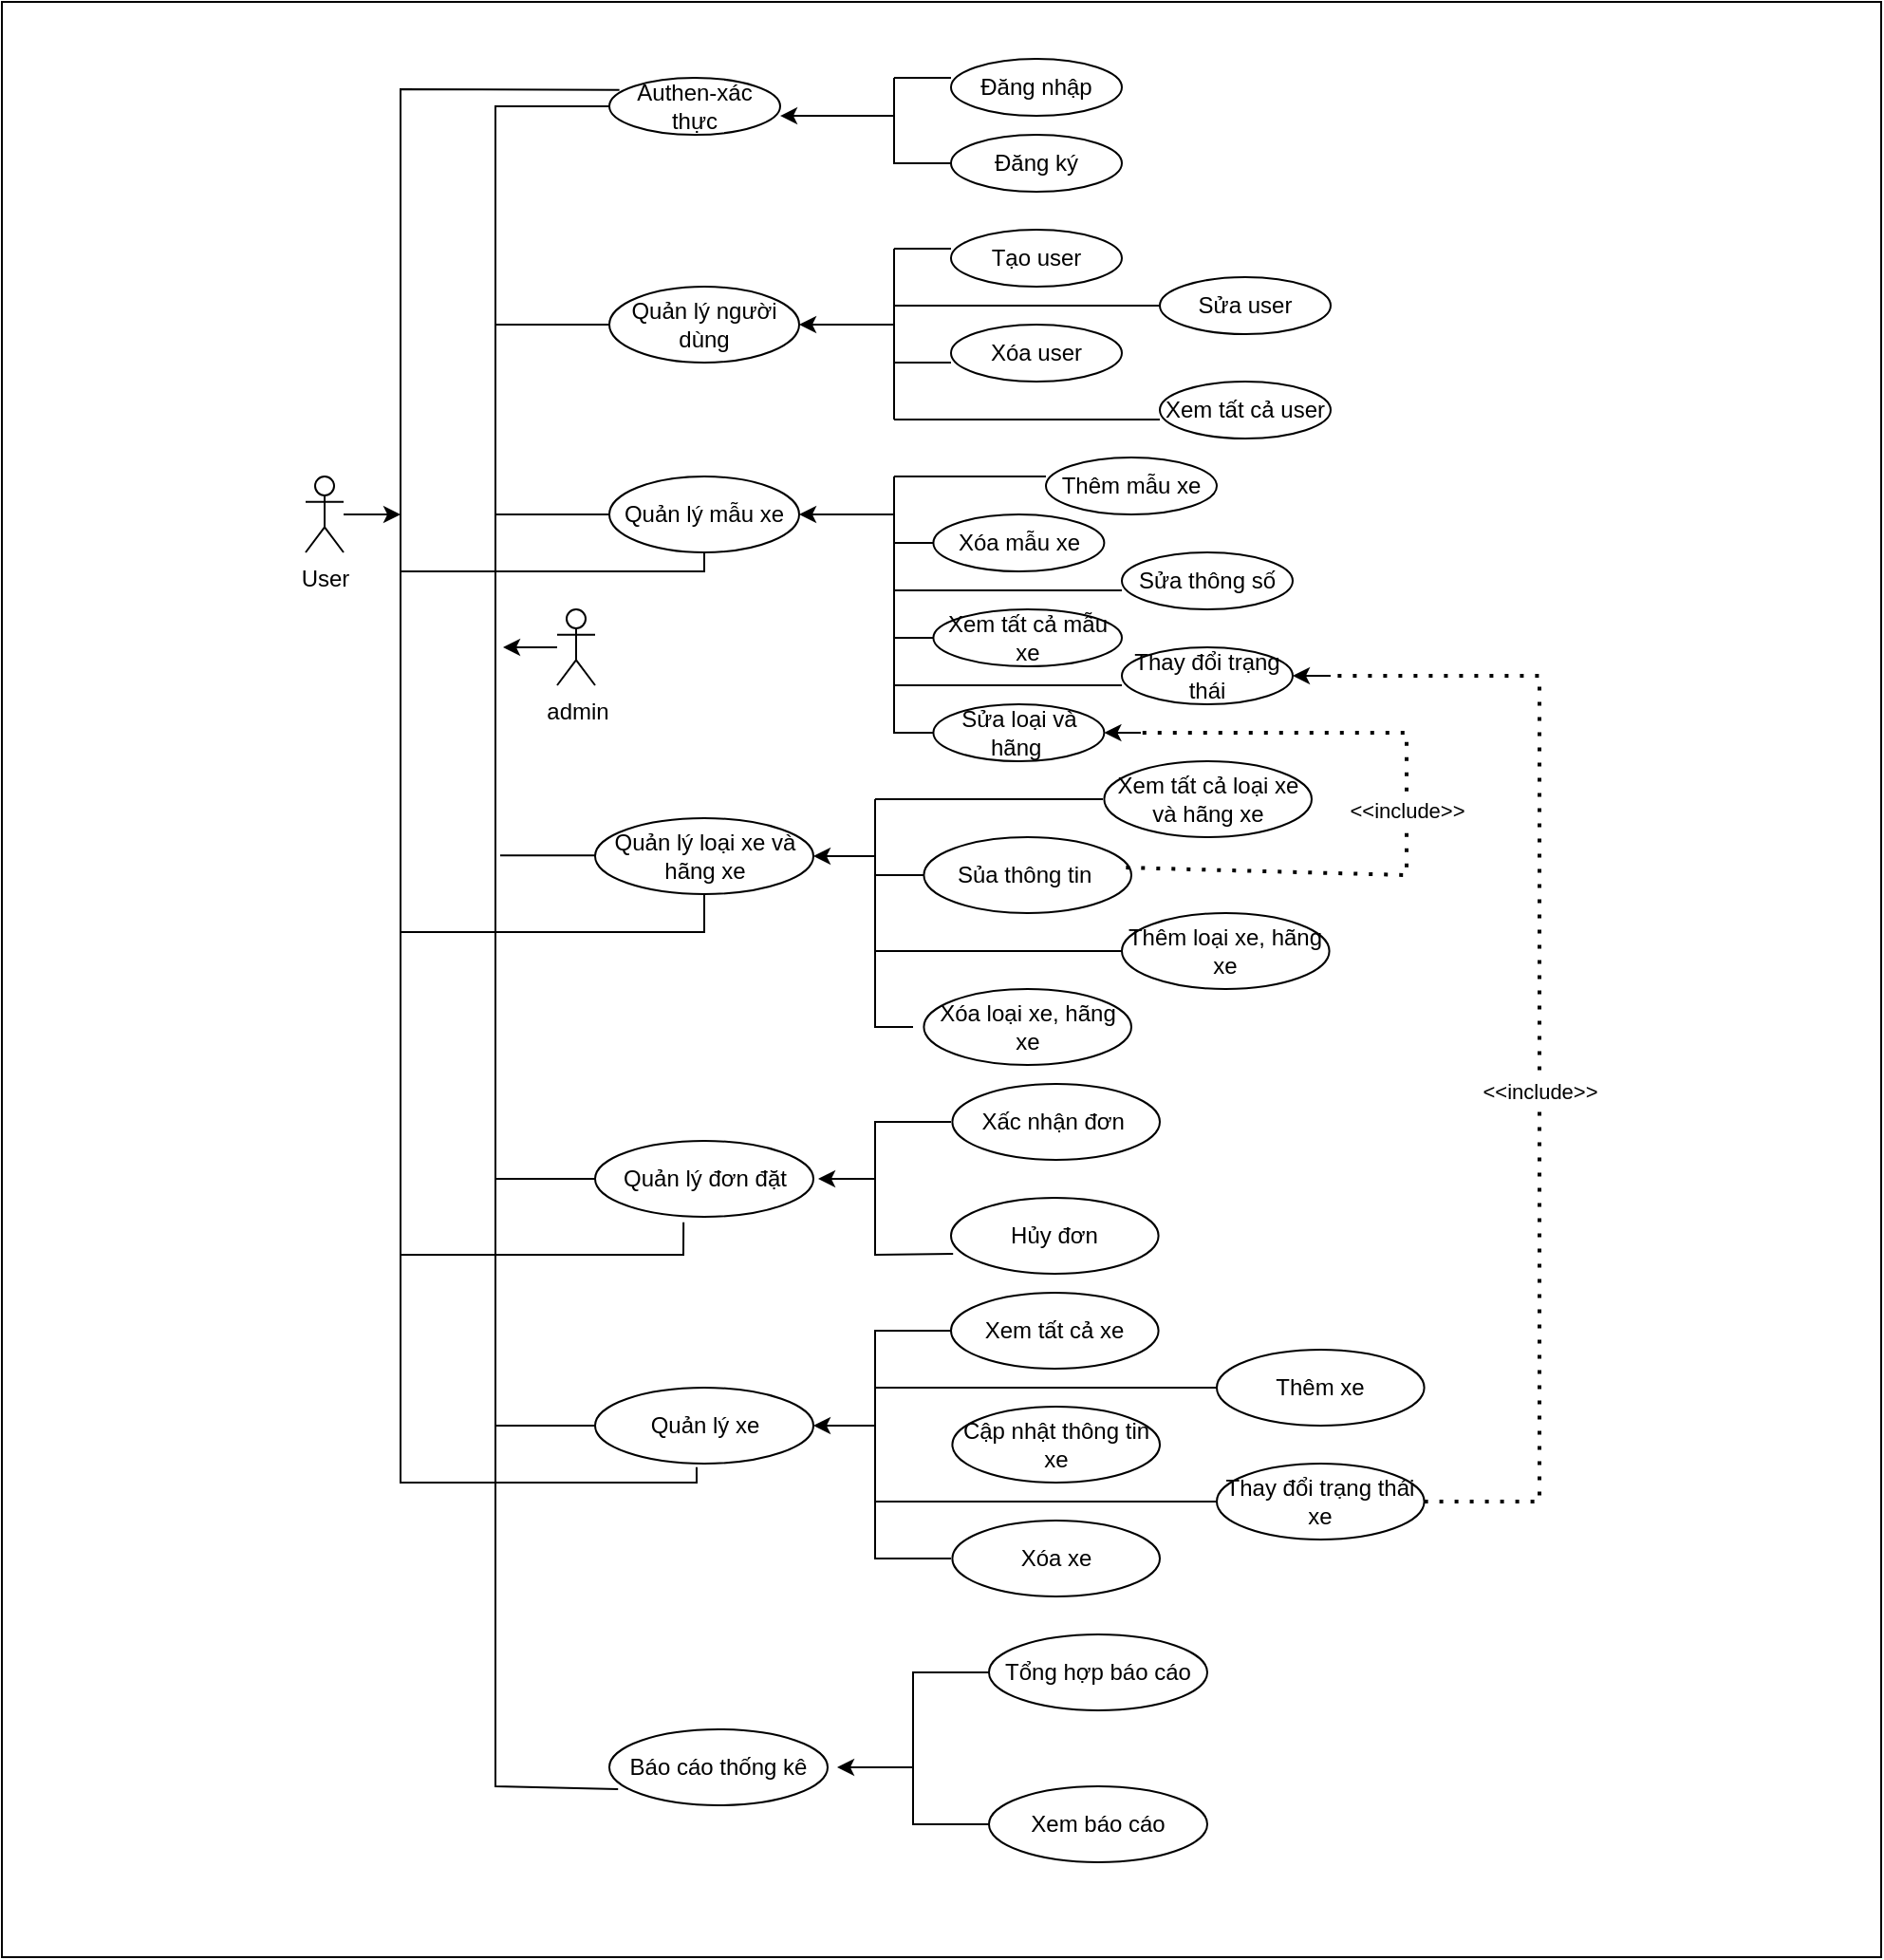 <mxfile version="26.2.15">
  <diagram name="Trang-1" id="OQOrPlys0Gj_zYYi1I_F">
    <mxGraphModel dx="2253" dy="711" grid="1" gridSize="10" guides="1" tooltips="1" connect="1" arrows="1" fold="1" page="1" pageScale="1" pageWidth="827" pageHeight="1169" math="0" shadow="0">
      <root>
        <mxCell id="0" />
        <mxCell id="1" parent="0" />
        <mxCell id="w_oshS36OMhrW8q5Ni3b-117" value="" style="rounded=0;whiteSpace=wrap;html=1;" parent="1" vertex="1">
          <mxGeometry x="-120" y="580" width="990" height="1030" as="geometry" />
        </mxCell>
        <mxCell id="w_oshS36OMhrW8q5Ni3b-2" value="Authen-xác thực" style="ellipse;whiteSpace=wrap;html=1;" parent="1" vertex="1">
          <mxGeometry x="200" y="620" width="90" height="30" as="geometry" />
        </mxCell>
        <mxCell id="w_oshS36OMhrW8q5Ni3b-10" value="" style="endArrow=none;html=1;rounded=0;exitX=0;exitY=0.5;exitDx=0;exitDy=0;" parent="1" source="w_oshS36OMhrW8q5Ni3b-14" edge="1">
          <mxGeometry width="50" height="50" relative="1" as="geometry">
            <mxPoint x="350" y="660" as="sourcePoint" />
            <mxPoint x="350" y="620" as="targetPoint" />
            <Array as="points">
              <mxPoint x="350" y="665" />
              <mxPoint x="350" y="645" />
            </Array>
          </mxGeometry>
        </mxCell>
        <mxCell id="w_oshS36OMhrW8q5Ni3b-11" value="" style="endArrow=classic;html=1;rounded=0;entryX=1;entryY=0.667;entryDx=0;entryDy=0;entryPerimeter=0;" parent="1" target="w_oshS36OMhrW8q5Ni3b-2" edge="1">
          <mxGeometry width="50" height="50" relative="1" as="geometry">
            <mxPoint x="350" y="640" as="sourcePoint" />
            <mxPoint x="240" y="720" as="targetPoint" />
          </mxGeometry>
        </mxCell>
        <mxCell id="w_oshS36OMhrW8q5Ni3b-12" value="" style="endArrow=none;html=1;rounded=0;" parent="1" edge="1">
          <mxGeometry width="50" height="50" relative="1" as="geometry">
            <mxPoint x="350" y="620" as="sourcePoint" />
            <mxPoint x="380" y="620" as="targetPoint" />
          </mxGeometry>
        </mxCell>
        <mxCell id="w_oshS36OMhrW8q5Ni3b-13" value="Quản lý người dùng" style="ellipse;whiteSpace=wrap;html=1;" parent="1" vertex="1">
          <mxGeometry x="200" y="730" width="100" height="40" as="geometry" />
        </mxCell>
        <mxCell id="w_oshS36OMhrW8q5Ni3b-14" value="Đăng ký" style="ellipse;whiteSpace=wrap;html=1;" parent="1" vertex="1">
          <mxGeometry x="380" y="650" width="90" height="30" as="geometry" />
        </mxCell>
        <mxCell id="w_oshS36OMhrW8q5Ni3b-15" value="Đăng nhập" style="ellipse;whiteSpace=wrap;html=1;" parent="1" vertex="1">
          <mxGeometry x="380" y="610" width="90" height="30" as="geometry" />
        </mxCell>
        <mxCell id="w_oshS36OMhrW8q5Ni3b-17" value="" style="endArrow=none;html=1;rounded=0;" parent="1" edge="1">
          <mxGeometry width="50" height="50" relative="1" as="geometry">
            <mxPoint x="350" y="800" as="sourcePoint" />
            <mxPoint x="350" y="710" as="targetPoint" />
            <Array as="points" />
          </mxGeometry>
        </mxCell>
        <mxCell id="w_oshS36OMhrW8q5Ni3b-20" value="Tạo user" style="ellipse;whiteSpace=wrap;html=1;" parent="1" vertex="1">
          <mxGeometry x="380" y="700" width="90" height="30" as="geometry" />
        </mxCell>
        <mxCell id="w_oshS36OMhrW8q5Ni3b-21" value="" style="endArrow=none;html=1;rounded=0;entryX=0;entryY=0.333;entryDx=0;entryDy=0;entryPerimeter=0;" parent="1" target="w_oshS36OMhrW8q5Ni3b-20" edge="1">
          <mxGeometry width="50" height="50" relative="1" as="geometry">
            <mxPoint x="350" y="710" as="sourcePoint" />
            <mxPoint x="240" y="720" as="targetPoint" />
          </mxGeometry>
        </mxCell>
        <mxCell id="w_oshS36OMhrW8q5Ni3b-23" value="Xóa user" style="ellipse;whiteSpace=wrap;html=1;" parent="1" vertex="1">
          <mxGeometry x="380" y="750" width="90" height="30" as="geometry" />
        </mxCell>
        <mxCell id="w_oshS36OMhrW8q5Ni3b-24" value="Sửa user" style="ellipse;whiteSpace=wrap;html=1;" parent="1" vertex="1">
          <mxGeometry x="490" y="725" width="90" height="30" as="geometry" />
        </mxCell>
        <mxCell id="w_oshS36OMhrW8q5Ni3b-25" value="Xem tất cả user" style="ellipse;whiteSpace=wrap;html=1;" parent="1" vertex="1">
          <mxGeometry x="490" y="780" width="90" height="30" as="geometry" />
        </mxCell>
        <mxCell id="w_oshS36OMhrW8q5Ni3b-26" value="" style="endArrow=none;html=1;rounded=0;entryX=0;entryY=0.5;entryDx=0;entryDy=0;" parent="1" edge="1">
          <mxGeometry width="50" height="50" relative="1" as="geometry">
            <mxPoint x="350" y="800" as="sourcePoint" />
            <mxPoint x="490.0" y="800" as="targetPoint" />
          </mxGeometry>
        </mxCell>
        <mxCell id="w_oshS36OMhrW8q5Ni3b-27" value="" style="endArrow=none;html=1;rounded=0;entryX=0;entryY=0.5;entryDx=0;entryDy=0;" parent="1" target="w_oshS36OMhrW8q5Ni3b-24" edge="1">
          <mxGeometry width="50" height="50" relative="1" as="geometry">
            <mxPoint x="350" y="740" as="sourcePoint" />
            <mxPoint x="260" y="720" as="targetPoint" />
          </mxGeometry>
        </mxCell>
        <mxCell id="w_oshS36OMhrW8q5Ni3b-28" value="" style="endArrow=classic;html=1;rounded=0;" parent="1" edge="1">
          <mxGeometry width="50" height="50" relative="1" as="geometry">
            <mxPoint x="350" y="750" as="sourcePoint" />
            <mxPoint x="300" y="750" as="targetPoint" />
          </mxGeometry>
        </mxCell>
        <mxCell id="w_oshS36OMhrW8q5Ni3b-29" value="" style="endArrow=none;html=1;rounded=0;exitX=0;exitY=0.667;exitDx=0;exitDy=0;exitPerimeter=0;" parent="1" source="w_oshS36OMhrW8q5Ni3b-23" edge="1">
          <mxGeometry width="50" height="50" relative="1" as="geometry">
            <mxPoint x="210" y="680" as="sourcePoint" />
            <mxPoint x="350" y="770" as="targetPoint" />
          </mxGeometry>
        </mxCell>
        <mxCell id="w_oshS36OMhrW8q5Ni3b-31" value="Quản lý mẫu xe" style="ellipse;whiteSpace=wrap;html=1;" parent="1" vertex="1">
          <mxGeometry x="200" y="830" width="100" height="40" as="geometry" />
        </mxCell>
        <mxCell id="w_oshS36OMhrW8q5Ni3b-33" value="" style="endArrow=none;html=1;rounded=0;exitX=0;exitY=0.5;exitDx=0;exitDy=0;" parent="1" source="w_oshS36OMhrW8q5Ni3b-37" edge="1">
          <mxGeometry width="50" height="50" relative="1" as="geometry">
            <mxPoint x="350" y="910" as="sourcePoint" />
            <mxPoint x="350" y="830" as="targetPoint" />
            <Array as="points">
              <mxPoint x="350" y="965" />
            </Array>
          </mxGeometry>
        </mxCell>
        <mxCell id="w_oshS36OMhrW8q5Ni3b-34" value="" style="endArrow=none;html=1;rounded=0;" parent="1" edge="1">
          <mxGeometry width="50" height="50" relative="1" as="geometry">
            <mxPoint x="350" y="830" as="sourcePoint" />
            <mxPoint x="430" y="830" as="targetPoint" />
          </mxGeometry>
        </mxCell>
        <mxCell id="w_oshS36OMhrW8q5Ni3b-35" value="Thêm mẫu xe" style="ellipse;whiteSpace=wrap;html=1;" parent="1" vertex="1">
          <mxGeometry x="430" y="820" width="90" height="30" as="geometry" />
        </mxCell>
        <mxCell id="w_oshS36OMhrW8q5Ni3b-36" value="Xóa mẫu xe" style="ellipse;whiteSpace=wrap;html=1;" parent="1" vertex="1">
          <mxGeometry x="370.7" y="850" width="90" height="30" as="geometry" />
        </mxCell>
        <mxCell id="w_oshS36OMhrW8q5Ni3b-37" value="Sửa loại và hãng&amp;nbsp;" style="ellipse;whiteSpace=wrap;html=1;" parent="1" vertex="1">
          <mxGeometry x="370.7" y="950" width="90" height="30" as="geometry" />
        </mxCell>
        <mxCell id="w_oshS36OMhrW8q5Ni3b-38" value="Xem tất cả mẫu xe" style="ellipse;whiteSpace=wrap;html=1;" parent="1" vertex="1">
          <mxGeometry x="370.7" y="900" width="99.3" height="30" as="geometry" />
        </mxCell>
        <mxCell id="w_oshS36OMhrW8q5Ni3b-39" value="Sửa thông số" style="ellipse;whiteSpace=wrap;html=1;" parent="1" vertex="1">
          <mxGeometry x="470" y="870" width="90" height="30" as="geometry" />
        </mxCell>
        <mxCell id="w_oshS36OMhrW8q5Ni3b-41" value="" style="endArrow=none;html=1;rounded=0;entryX=0;entryY=0.5;entryDx=0;entryDy=0;" parent="1" target="w_oshS36OMhrW8q5Ni3b-38" edge="1">
          <mxGeometry width="50" height="50" relative="1" as="geometry">
            <mxPoint x="350" y="915" as="sourcePoint" />
            <mxPoint x="260" y="800" as="targetPoint" />
          </mxGeometry>
        </mxCell>
        <mxCell id="w_oshS36OMhrW8q5Ni3b-44" value="" style="endArrow=none;html=1;rounded=0;exitX=0;exitY=0.5;exitDx=0;exitDy=0;" parent="1" source="w_oshS36OMhrW8q5Ni3b-36" edge="1">
          <mxGeometry width="50" height="50" relative="1" as="geometry">
            <mxPoint x="210" y="850" as="sourcePoint" />
            <mxPoint x="350" y="865" as="targetPoint" />
          </mxGeometry>
        </mxCell>
        <mxCell id="w_oshS36OMhrW8q5Ni3b-46" value="Thay đổi trạng thái" style="ellipse;whiteSpace=wrap;html=1;" parent="1" vertex="1">
          <mxGeometry x="470" y="920" width="90" height="30" as="geometry" />
        </mxCell>
        <mxCell id="w_oshS36OMhrW8q5Ni3b-47" value="" style="endArrow=none;html=1;rounded=0;exitX=0;exitY=0.667;exitDx=0;exitDy=0;exitPerimeter=0;" parent="1" source="w_oshS36OMhrW8q5Ni3b-46" edge="1">
          <mxGeometry width="50" height="50" relative="1" as="geometry">
            <mxPoint x="210" y="890" as="sourcePoint" />
            <mxPoint x="350" y="940" as="targetPoint" />
          </mxGeometry>
        </mxCell>
        <mxCell id="w_oshS36OMhrW8q5Ni3b-48" value="" style="endArrow=none;html=1;rounded=0;exitX=0;exitY=0.667;exitDx=0;exitDy=0;exitPerimeter=0;" parent="1" source="w_oshS36OMhrW8q5Ni3b-39" edge="1">
          <mxGeometry width="50" height="50" relative="1" as="geometry">
            <mxPoint x="210" y="890" as="sourcePoint" />
            <mxPoint x="350" y="890" as="targetPoint" />
          </mxGeometry>
        </mxCell>
        <mxCell id="w_oshS36OMhrW8q5Ni3b-49" value="Quản lý loại xe và hãng xe" style="ellipse;whiteSpace=wrap;html=1;" parent="1" vertex="1">
          <mxGeometry x="192.5" y="1010" width="115" height="40" as="geometry" />
        </mxCell>
        <mxCell id="w_oshS36OMhrW8q5Ni3b-50" value="" style="endArrow=classic;html=1;rounded=0;entryX=1;entryY=0.5;entryDx=0;entryDy=0;" parent="1" target="w_oshS36OMhrW8q5Ni3b-31" edge="1">
          <mxGeometry width="50" height="50" relative="1" as="geometry">
            <mxPoint x="350" y="850" as="sourcePoint" />
            <mxPoint x="420" y="800" as="targetPoint" />
          </mxGeometry>
        </mxCell>
        <mxCell id="w_oshS36OMhrW8q5Ni3b-52" value="" style="endArrow=none;html=1;rounded=0;" parent="1" edge="1">
          <mxGeometry width="50" height="50" relative="1" as="geometry">
            <mxPoint x="360" y="1120" as="sourcePoint" />
            <mxPoint x="340" y="1000" as="targetPoint" />
            <Array as="points">
              <mxPoint x="340" y="1120" />
            </Array>
          </mxGeometry>
        </mxCell>
        <mxCell id="w_oshS36OMhrW8q5Ni3b-53" value="" style="endArrow=classic;html=1;rounded=0;entryX=1;entryY=0.5;entryDx=0;entryDy=0;" parent="1" target="w_oshS36OMhrW8q5Ni3b-49" edge="1">
          <mxGeometry width="50" height="50" relative="1" as="geometry">
            <mxPoint x="340" y="1030" as="sourcePoint" />
            <mxPoint x="420" y="920" as="targetPoint" />
          </mxGeometry>
        </mxCell>
        <mxCell id="w_oshS36OMhrW8q5Ni3b-54" value="" style="endArrow=none;html=1;rounded=0;" parent="1" edge="1">
          <mxGeometry width="50" height="50" relative="1" as="geometry">
            <mxPoint x="340" y="1000" as="sourcePoint" />
            <mxPoint x="460" y="1000" as="targetPoint" />
          </mxGeometry>
        </mxCell>
        <mxCell id="w_oshS36OMhrW8q5Ni3b-57" value="Xem tất cả loại xe và hãng xe" style="ellipse;whiteSpace=wrap;html=1;" parent="1" vertex="1">
          <mxGeometry x="460.7" y="980" width="109.3" height="40" as="geometry" />
        </mxCell>
        <mxCell id="w_oshS36OMhrW8q5Ni3b-63" value="Sủa thông tin&amp;nbsp;" style="ellipse;whiteSpace=wrap;html=1;" parent="1" vertex="1">
          <mxGeometry x="365.7" y="1020" width="109.3" height="40" as="geometry" />
        </mxCell>
        <mxCell id="w_oshS36OMhrW8q5Ni3b-64" value="Thêm loại xe, hãng xe" style="ellipse;whiteSpace=wrap;html=1;" parent="1" vertex="1">
          <mxGeometry x="470" y="1060" width="109.3" height="40" as="geometry" />
        </mxCell>
        <mxCell id="w_oshS36OMhrW8q5Ni3b-65" value="Xóa loại xe, hãng xe" style="ellipse;whiteSpace=wrap;html=1;" parent="1" vertex="1">
          <mxGeometry x="365.7" y="1100" width="109.3" height="40" as="geometry" />
        </mxCell>
        <mxCell id="w_oshS36OMhrW8q5Ni3b-67" value="" style="endArrow=none;html=1;rounded=0;entryX=0;entryY=0.5;entryDx=0;entryDy=0;" parent="1" target="w_oshS36OMhrW8q5Ni3b-64" edge="1">
          <mxGeometry width="50" height="50" relative="1" as="geometry">
            <mxPoint x="340" y="1080" as="sourcePoint" />
            <mxPoint x="420" y="960" as="targetPoint" />
          </mxGeometry>
        </mxCell>
        <mxCell id="w_oshS36OMhrW8q5Ni3b-68" value="" style="endArrow=none;html=1;rounded=0;entryX=0;entryY=0.5;entryDx=0;entryDy=0;" parent="1" target="w_oshS36OMhrW8q5Ni3b-63" edge="1">
          <mxGeometry width="50" height="50" relative="1" as="geometry">
            <mxPoint x="340" y="1040" as="sourcePoint" />
            <mxPoint x="420" y="960" as="targetPoint" />
          </mxGeometry>
        </mxCell>
        <mxCell id="w_oshS36OMhrW8q5Ni3b-69" value="&amp;lt;&amp;lt;include&amp;gt;&amp;gt;" style="endArrow=none;dashed=1;html=1;dashPattern=1 3;strokeWidth=2;rounded=0;exitX=0.974;exitY=0.401;exitDx=0;exitDy=0;exitPerimeter=0;" parent="1" source="w_oshS36OMhrW8q5Ni3b-63" edge="1">
          <mxGeometry width="50" height="50" relative="1" as="geometry">
            <mxPoint x="370" y="1010" as="sourcePoint" />
            <mxPoint x="480" y="965" as="targetPoint" />
            <Array as="points">
              <mxPoint x="620" y="1040" />
              <mxPoint x="620" y="965" />
            </Array>
          </mxGeometry>
        </mxCell>
        <mxCell id="w_oshS36OMhrW8q5Ni3b-70" value="" style="endArrow=classic;html=1;rounded=0;entryX=1;entryY=0.5;entryDx=0;entryDy=0;" parent="1" target="w_oshS36OMhrW8q5Ni3b-37" edge="1">
          <mxGeometry width="50" height="50" relative="1" as="geometry">
            <mxPoint x="480" y="965" as="sourcePoint" />
            <mxPoint x="420" y="960" as="targetPoint" />
          </mxGeometry>
        </mxCell>
        <mxCell id="w_oshS36OMhrW8q5Ni3b-71" value="Quản lý đơn đặt" style="ellipse;whiteSpace=wrap;html=1;" parent="1" vertex="1">
          <mxGeometry x="192.5" y="1180" width="115" height="40" as="geometry" />
        </mxCell>
        <mxCell id="w_oshS36OMhrW8q5Ni3b-72" value="" style="endArrow=none;html=1;rounded=0;exitX=0.01;exitY=0.737;exitDx=0;exitDy=0;exitPerimeter=0;" parent="1" source="w_oshS36OMhrW8q5Ni3b-74" edge="1">
          <mxGeometry width="50" height="50" relative="1" as="geometry">
            <mxPoint x="340" y="1240" as="sourcePoint" />
            <mxPoint x="380" y="1170" as="targetPoint" />
            <Array as="points">
              <mxPoint x="340" y="1240" />
              <mxPoint x="340" y="1170" />
            </Array>
          </mxGeometry>
        </mxCell>
        <mxCell id="w_oshS36OMhrW8q5Ni3b-73" value="Xấc nhận đơn&amp;nbsp;" style="ellipse;whiteSpace=wrap;html=1;" parent="1" vertex="1">
          <mxGeometry x="380.7" y="1150" width="109.3" height="40" as="geometry" />
        </mxCell>
        <mxCell id="w_oshS36OMhrW8q5Ni3b-74" value="Hủy đơn" style="ellipse;whiteSpace=wrap;html=1;" parent="1" vertex="1">
          <mxGeometry x="380" y="1210" width="109.3" height="40" as="geometry" />
        </mxCell>
        <mxCell id="w_oshS36OMhrW8q5Ni3b-76" value="" style="endArrow=classic;html=1;rounded=0;" parent="1" edge="1">
          <mxGeometry width="50" height="50" relative="1" as="geometry">
            <mxPoint x="340" y="1200" as="sourcePoint" />
            <mxPoint x="310" y="1200" as="targetPoint" />
          </mxGeometry>
        </mxCell>
        <mxCell id="w_oshS36OMhrW8q5Ni3b-78" value="Quản lý xe" style="ellipse;whiteSpace=wrap;html=1;" parent="1" vertex="1">
          <mxGeometry x="192.5" y="1310" width="115" height="40" as="geometry" />
        </mxCell>
        <mxCell id="w_oshS36OMhrW8q5Ni3b-80" value="" style="endArrow=none;html=1;rounded=0;entryX=0;entryY=0.5;entryDx=0;entryDy=0;" parent="1" target="w_oshS36OMhrW8q5Ni3b-83" edge="1">
          <mxGeometry width="50" height="50" relative="1" as="geometry">
            <mxPoint x="380" y="1400" as="sourcePoint" />
            <mxPoint x="340" y="1300" as="targetPoint" />
            <Array as="points">
              <mxPoint x="340" y="1400" />
              <mxPoint x="340" y="1280" />
            </Array>
          </mxGeometry>
        </mxCell>
        <mxCell id="w_oshS36OMhrW8q5Ni3b-83" value="Xem tất cả xe" style="ellipse;whiteSpace=wrap;html=1;" parent="1" vertex="1">
          <mxGeometry x="380" y="1260" width="109.3" height="40" as="geometry" />
        </mxCell>
        <mxCell id="w_oshS36OMhrW8q5Ni3b-84" value="Cập nhật thông tin xe" style="ellipse;whiteSpace=wrap;html=1;" parent="1" vertex="1">
          <mxGeometry x="380.7" y="1320" width="109.3" height="40" as="geometry" />
        </mxCell>
        <mxCell id="w_oshS36OMhrW8q5Ni3b-85" value="Xóa xe" style="ellipse;whiteSpace=wrap;html=1;" parent="1" vertex="1">
          <mxGeometry x="380.7" y="1380" width="109.3" height="40" as="geometry" />
        </mxCell>
        <mxCell id="w_oshS36OMhrW8q5Ni3b-86" value="Thêm xe" style="ellipse;whiteSpace=wrap;html=1;" parent="1" vertex="1">
          <mxGeometry x="520" y="1290" width="109.3" height="40" as="geometry" />
        </mxCell>
        <mxCell id="w_oshS36OMhrW8q5Ni3b-87" value="Thay đổi trạng thái xe" style="ellipse;whiteSpace=wrap;html=1;" parent="1" vertex="1">
          <mxGeometry x="520" y="1350" width="109.3" height="40" as="geometry" />
        </mxCell>
        <mxCell id="w_oshS36OMhrW8q5Ni3b-88" value="" style="endArrow=none;html=1;rounded=0;" parent="1" edge="1">
          <mxGeometry width="50" height="50" relative="1" as="geometry">
            <mxPoint x="340" y="1310" as="sourcePoint" />
            <mxPoint x="520" y="1310" as="targetPoint" />
          </mxGeometry>
        </mxCell>
        <mxCell id="w_oshS36OMhrW8q5Ni3b-89" value="" style="endArrow=none;html=1;rounded=0;entryX=0;entryY=0.5;entryDx=0;entryDy=0;" parent="1" target="w_oshS36OMhrW8q5Ni3b-87" edge="1">
          <mxGeometry width="50" height="50" relative="1" as="geometry">
            <mxPoint x="340" y="1370" as="sourcePoint" />
            <mxPoint x="420" y="1160" as="targetPoint" />
          </mxGeometry>
        </mxCell>
        <mxCell id="w_oshS36OMhrW8q5Ni3b-90" value="" style="endArrow=classic;html=1;rounded=0;entryX=1;entryY=0.5;entryDx=0;entryDy=0;" parent="1" target="w_oshS36OMhrW8q5Ni3b-78" edge="1">
          <mxGeometry width="50" height="50" relative="1" as="geometry">
            <mxPoint x="340" y="1330" as="sourcePoint" />
            <mxPoint x="420" y="1160" as="targetPoint" />
          </mxGeometry>
        </mxCell>
        <mxCell id="w_oshS36OMhrW8q5Ni3b-91" value="" style="endArrow=none;dashed=1;html=1;dashPattern=1 3;strokeWidth=2;rounded=0;exitX=1;exitY=0.5;exitDx=0;exitDy=0;" parent="1" source="w_oshS36OMhrW8q5Ni3b-87" edge="1">
          <mxGeometry width="50" height="50" relative="1" as="geometry">
            <mxPoint x="310" y="1200" as="sourcePoint" />
            <mxPoint x="580" y="935" as="targetPoint" />
            <Array as="points">
              <mxPoint x="690" y="1370" />
              <mxPoint x="690" y="935" />
            </Array>
          </mxGeometry>
        </mxCell>
        <mxCell id="w_oshS36OMhrW8q5Ni3b-92" value="&amp;lt;&amp;lt;include&amp;gt;&amp;gt;" style="edgeLabel;html=1;align=center;verticalAlign=middle;resizable=0;points=[];" parent="w_oshS36OMhrW8q5Ni3b-91" vertex="1" connectable="0">
          <mxGeometry x="-0.087" relative="1" as="geometry">
            <mxPoint as="offset" />
          </mxGeometry>
        </mxCell>
        <mxCell id="w_oshS36OMhrW8q5Ni3b-93" value="" style="endArrow=classic;html=1;rounded=0;" parent="1" target="w_oshS36OMhrW8q5Ni3b-46" edge="1">
          <mxGeometry width="50" height="50" relative="1" as="geometry">
            <mxPoint x="580" y="935" as="sourcePoint" />
            <mxPoint x="360" y="1110" as="targetPoint" />
          </mxGeometry>
        </mxCell>
        <mxCell id="w_oshS36OMhrW8q5Ni3b-94" value="Báo cáo thống kê" style="ellipse;whiteSpace=wrap;html=1;" parent="1" vertex="1">
          <mxGeometry x="200" y="1490" width="115" height="40" as="geometry" />
        </mxCell>
        <mxCell id="w_oshS36OMhrW8q5Ni3b-95" value="Xem báo cáo" style="ellipse;whiteSpace=wrap;html=1;" parent="1" vertex="1">
          <mxGeometry x="400" y="1520" width="115" height="40" as="geometry" />
        </mxCell>
        <mxCell id="w_oshS36OMhrW8q5Ni3b-96" value="Tổng hợp báo cáo" style="ellipse;whiteSpace=wrap;html=1;" parent="1" vertex="1">
          <mxGeometry x="400" y="1440" width="115" height="40" as="geometry" />
        </mxCell>
        <mxCell id="w_oshS36OMhrW8q5Ni3b-97" value="" style="endArrow=none;html=1;rounded=0;entryX=0;entryY=0.5;entryDx=0;entryDy=0;" parent="1" source="w_oshS36OMhrW8q5Ni3b-95" target="w_oshS36OMhrW8q5Ni3b-96" edge="1">
          <mxGeometry width="50" height="50" relative="1" as="geometry">
            <mxPoint x="390" y="1540" as="sourcePoint" />
            <mxPoint x="360" y="1460" as="targetPoint" />
            <Array as="points">
              <mxPoint x="360" y="1540" />
              <mxPoint x="360" y="1460" />
            </Array>
          </mxGeometry>
        </mxCell>
        <mxCell id="w_oshS36OMhrW8q5Ni3b-99" value="" style="endArrow=classic;html=1;rounded=0;" parent="1" edge="1">
          <mxGeometry width="50" height="50" relative="1" as="geometry">
            <mxPoint x="360" y="1510" as="sourcePoint" />
            <mxPoint x="320" y="1510" as="targetPoint" />
          </mxGeometry>
        </mxCell>
        <mxCell id="w_oshS36OMhrW8q5Ni3b-100" value="" style="endArrow=none;html=1;rounded=0;entryX=0;entryY=0.5;entryDx=0;entryDy=0;exitX=0.04;exitY=0.789;exitDx=0;exitDy=0;exitPerimeter=0;" parent="1" source="w_oshS36OMhrW8q5Ni3b-94" target="w_oshS36OMhrW8q5Ni3b-2" edge="1">
          <mxGeometry width="50" height="50" relative="1" as="geometry">
            <mxPoint x="190" y="1520" as="sourcePoint" />
            <mxPoint x="80" y="630" as="targetPoint" />
            <Array as="points">
              <mxPoint x="140" y="1520" />
              <mxPoint x="140" y="635" />
            </Array>
          </mxGeometry>
        </mxCell>
        <mxCell id="w_oshS36OMhrW8q5Ni3b-101" value="" style="endArrow=none;html=1;rounded=0;" parent="1" target="w_oshS36OMhrW8q5Ni3b-13" edge="1">
          <mxGeometry width="50" height="50" relative="1" as="geometry">
            <mxPoint x="140" y="750" as="sourcePoint" />
            <mxPoint x="240" y="860" as="targetPoint" />
          </mxGeometry>
        </mxCell>
        <mxCell id="w_oshS36OMhrW8q5Ni3b-102" value="" style="endArrow=none;html=1;rounded=0;entryX=0;entryY=0.5;entryDx=0;entryDy=0;" parent="1" target="w_oshS36OMhrW8q5Ni3b-31" edge="1">
          <mxGeometry width="50" height="50" relative="1" as="geometry">
            <mxPoint x="140" y="850" as="sourcePoint" />
            <mxPoint x="240" y="860" as="targetPoint" />
          </mxGeometry>
        </mxCell>
        <mxCell id="w_oshS36OMhrW8q5Ni3b-103" value="" style="endArrow=none;html=1;rounded=0;" parent="1" edge="1">
          <mxGeometry width="50" height="50" relative="1" as="geometry">
            <mxPoint x="142.5" y="1029.66" as="sourcePoint" />
            <mxPoint x="192.5" y="1029.66" as="targetPoint" />
          </mxGeometry>
        </mxCell>
        <mxCell id="w_oshS36OMhrW8q5Ni3b-104" value="" style="endArrow=none;html=1;rounded=0;entryX=0;entryY=0.5;entryDx=0;entryDy=0;" parent="1" target="w_oshS36OMhrW8q5Ni3b-71" edge="1">
          <mxGeometry width="50" height="50" relative="1" as="geometry">
            <mxPoint x="140" y="1200" as="sourcePoint" />
            <mxPoint x="240" y="1190" as="targetPoint" />
          </mxGeometry>
        </mxCell>
        <mxCell id="w_oshS36OMhrW8q5Ni3b-105" value="" style="endArrow=none;html=1;rounded=0;entryX=0;entryY=0.5;entryDx=0;entryDy=0;" parent="1" target="w_oshS36OMhrW8q5Ni3b-78" edge="1">
          <mxGeometry width="50" height="50" relative="1" as="geometry">
            <mxPoint x="140" y="1330" as="sourcePoint" />
            <mxPoint x="250" y="1360" as="targetPoint" />
          </mxGeometry>
        </mxCell>
        <mxCell id="w_oshS36OMhrW8q5Ni3b-106" value="" style="endArrow=none;html=1;rounded=0;entryX=0.059;entryY=0.213;entryDx=0;entryDy=0;entryPerimeter=0;exitX=0.465;exitY=1.047;exitDx=0;exitDy=0;exitPerimeter=0;" parent="1" source="w_oshS36OMhrW8q5Ni3b-78" target="w_oshS36OMhrW8q5Ni3b-2" edge="1">
          <mxGeometry width="50" height="50" relative="1" as="geometry">
            <mxPoint x="100" y="800" as="sourcePoint" />
            <mxPoint x="150" y="750" as="targetPoint" />
            <Array as="points">
              <mxPoint x="246" y="1360" />
              <mxPoint x="90" y="1360" />
              <mxPoint x="90" y="626" />
            </Array>
          </mxGeometry>
        </mxCell>
        <mxCell id="_18S8sxjuz61zcLG2RgT-3" style="edgeStyle=orthogonalEdgeStyle;rounded=0;orthogonalLoop=1;jettySize=auto;html=1;" edge="1" parent="1" source="w_oshS36OMhrW8q5Ni3b-107">
          <mxGeometry relative="1" as="geometry">
            <mxPoint x="144" y="920" as="targetPoint" />
          </mxGeometry>
        </mxCell>
        <mxCell id="w_oshS36OMhrW8q5Ni3b-107" value="admin" style="shape=umlActor;verticalLabelPosition=bottom;verticalAlign=top;html=1;outlineConnect=0;" parent="1" vertex="1">
          <mxGeometry x="172.5" y="900" width="20" height="40" as="geometry" />
        </mxCell>
        <mxCell id="w_oshS36OMhrW8q5Ni3b-109" value="" style="endArrow=none;html=1;rounded=0;entryX=0.405;entryY=1.073;entryDx=0;entryDy=0;entryPerimeter=0;" parent="1" target="w_oshS36OMhrW8q5Ni3b-71" edge="1">
          <mxGeometry width="50" height="50" relative="1" as="geometry">
            <mxPoint x="90" y="1240" as="sourcePoint" />
            <mxPoint x="240.455" y="1231.46" as="targetPoint" />
            <Array as="points">
              <mxPoint x="239" y="1240" />
            </Array>
          </mxGeometry>
        </mxCell>
        <mxCell id="w_oshS36OMhrW8q5Ni3b-110" value="" style="endArrow=none;html=1;rounded=0;entryX=0.5;entryY=1;entryDx=0;entryDy=0;" parent="1" target="w_oshS36OMhrW8q5Ni3b-49" edge="1">
          <mxGeometry width="50" height="50" relative="1" as="geometry">
            <mxPoint x="90" y="1070" as="sourcePoint" />
            <mxPoint x="250" y="1060" as="targetPoint" />
            <Array as="points">
              <mxPoint x="250" y="1070" />
            </Array>
          </mxGeometry>
        </mxCell>
        <mxCell id="w_oshS36OMhrW8q5Ni3b-111" value="" style="endArrow=none;html=1;rounded=0;entryX=0.5;entryY=1;entryDx=0;entryDy=0;" parent="1" target="w_oshS36OMhrW8q5Ni3b-31" edge="1">
          <mxGeometry width="50" height="50" relative="1" as="geometry">
            <mxPoint x="90" y="880" as="sourcePoint" />
            <mxPoint x="150" y="820" as="targetPoint" />
            <Array as="points">
              <mxPoint x="250" y="880" />
            </Array>
          </mxGeometry>
        </mxCell>
        <mxCell id="_18S8sxjuz61zcLG2RgT-2" style="edgeStyle=orthogonalEdgeStyle;rounded=0;orthogonalLoop=1;jettySize=auto;html=1;" edge="1" parent="1" source="w_oshS36OMhrW8q5Ni3b-112">
          <mxGeometry relative="1" as="geometry">
            <mxPoint x="90" y="850" as="targetPoint" />
          </mxGeometry>
        </mxCell>
        <mxCell id="w_oshS36OMhrW8q5Ni3b-112" value="User" style="shape=umlActor;verticalLabelPosition=bottom;verticalAlign=top;html=1;outlineConnect=0;" parent="1" vertex="1">
          <mxGeometry x="40" y="830" width="20" height="40" as="geometry" />
        </mxCell>
      </root>
    </mxGraphModel>
  </diagram>
</mxfile>
